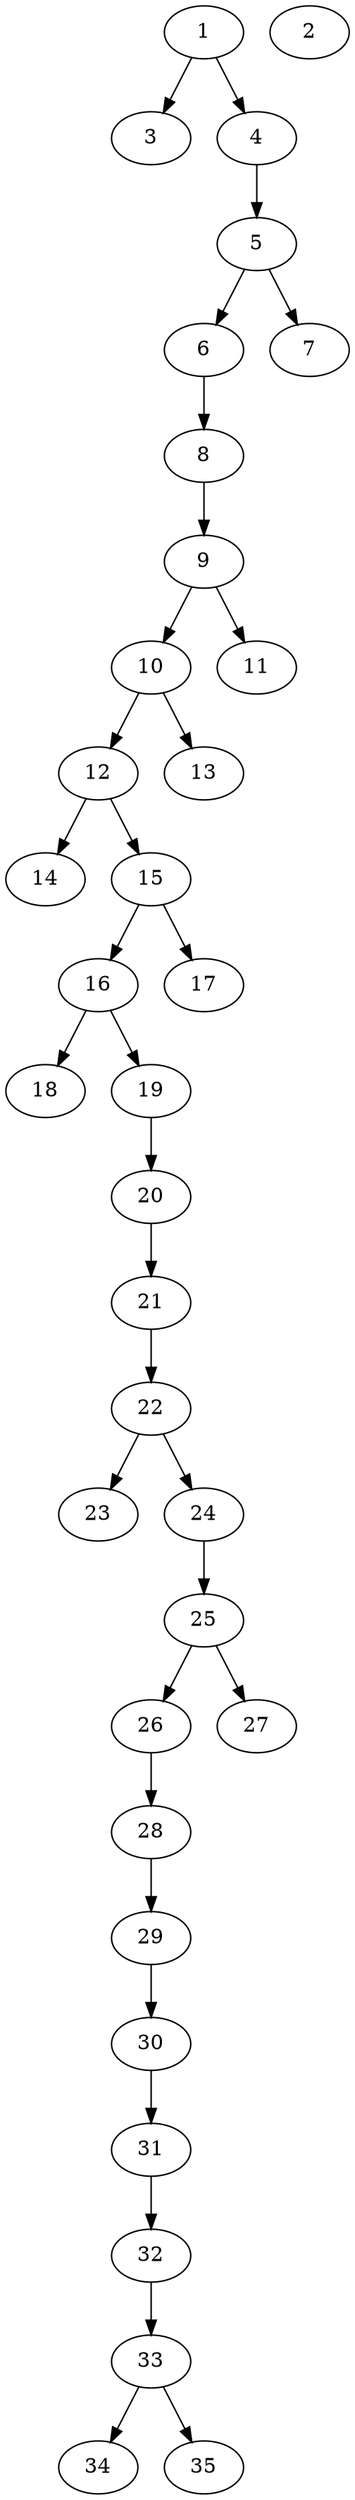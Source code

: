 // DAG automatically generated by daggen at Thu Oct  3 14:05:37 2019
// ./daggen --dot -n 35 --ccr 0.4 --fat 0.3 --regular 0.7 --density 0.5 --mindata 5242880 --maxdata 52428800 
digraph G {
  1 [size="63559680", alpha="0.17", expect_size="25423872"] 
  1 -> 3 [size ="25423872"]
  1 -> 4 [size ="25423872"]
  2 [size="16547840", alpha="0.19", expect_size="6619136"] 
  3 [size="23994880", alpha="0.15", expect_size="9597952"] 
  4 [size="31626240", alpha="0.04", expect_size="12650496"] 
  4 -> 5 [size ="12650496"]
  5 [size="81144320", alpha="0.02", expect_size="32457728"] 
  5 -> 6 [size ="32457728"]
  5 -> 7 [size ="32457728"]
  6 [size="59955200", alpha="0.00", expect_size="23982080"] 
  6 -> 8 [size ="23982080"]
  7 [size="107645440", alpha="0.10", expect_size="43058176"] 
  8 [size="96043520", alpha="0.08", expect_size="38417408"] 
  8 -> 9 [size ="38417408"]
  9 [size="13655040", alpha="0.17", expect_size="5462016"] 
  9 -> 10 [size ="5462016"]
  9 -> 11 [size ="5462016"]
  10 [size="61598720", alpha="0.05", expect_size="24639488"] 
  10 -> 12 [size ="24639488"]
  10 -> 13 [size ="24639488"]
  11 [size="16112640", alpha="0.15", expect_size="6445056"] 
  12 [size="115988480", alpha="0.16", expect_size="46395392"] 
  12 -> 14 [size ="46395392"]
  12 -> 15 [size ="46395392"]
  13 [size="107171840", alpha="0.09", expect_size="42868736"] 
  14 [size="80099840", alpha="0.17", expect_size="32039936"] 
  15 [size="105469440", alpha="0.04", expect_size="42187776"] 
  15 -> 16 [size ="42187776"]
  15 -> 17 [size ="42187776"]
  16 [size="115394560", alpha="0.09", expect_size="46157824"] 
  16 -> 18 [size ="46157824"]
  16 -> 19 [size ="46157824"]
  17 [size="118231040", alpha="0.00", expect_size="47292416"] 
  18 [size="57553920", alpha="0.02", expect_size="23021568"] 
  19 [size="103203840", alpha="0.04", expect_size="41281536"] 
  19 -> 20 [size ="41281536"]
  20 [size="86986240", alpha="0.09", expect_size="34794496"] 
  20 -> 21 [size ="34794496"]
  21 [size="113899520", alpha="0.02", expect_size="45559808"] 
  21 -> 22 [size ="45559808"]
  22 [size="81784320", alpha="0.16", expect_size="32713728"] 
  22 -> 23 [size ="32713728"]
  22 -> 24 [size ="32713728"]
  23 [size="61086720", alpha="0.13", expect_size="24434688"] 
  24 [size="114493440", alpha="0.12", expect_size="45797376"] 
  24 -> 25 [size ="45797376"]
  25 [size="99310080", alpha="0.02", expect_size="39724032"] 
  25 -> 26 [size ="39724032"]
  25 -> 27 [size ="39724032"]
  26 [size="120230400", alpha="0.01", expect_size="48092160"] 
  26 -> 28 [size ="48092160"]
  27 [size="52400640", alpha="0.16", expect_size="20960256"] 
  28 [size="55060480", alpha="0.05", expect_size="22024192"] 
  28 -> 29 [size ="22024192"]
  29 [size="64862720", alpha="0.13", expect_size="25945088"] 
  29 -> 30 [size ="25945088"]
  30 [size="85926400", alpha="0.11", expect_size="34370560"] 
  30 -> 31 [size ="34370560"]
  31 [size="18933760", alpha="0.08", expect_size="7573504"] 
  31 -> 32 [size ="7573504"]
  32 [size="32307200", alpha="0.03", expect_size="12922880"] 
  32 -> 33 [size ="12922880"]
  33 [size="129487360", alpha="0.14", expect_size="51794944"] 
  33 -> 34 [size ="51794944"]
  33 -> 35 [size ="51794944"]
  34 [size="85432320", alpha="0.16", expect_size="34172928"] 
  35 [size="36631040", alpha="0.14", expect_size="14652416"] 
}
